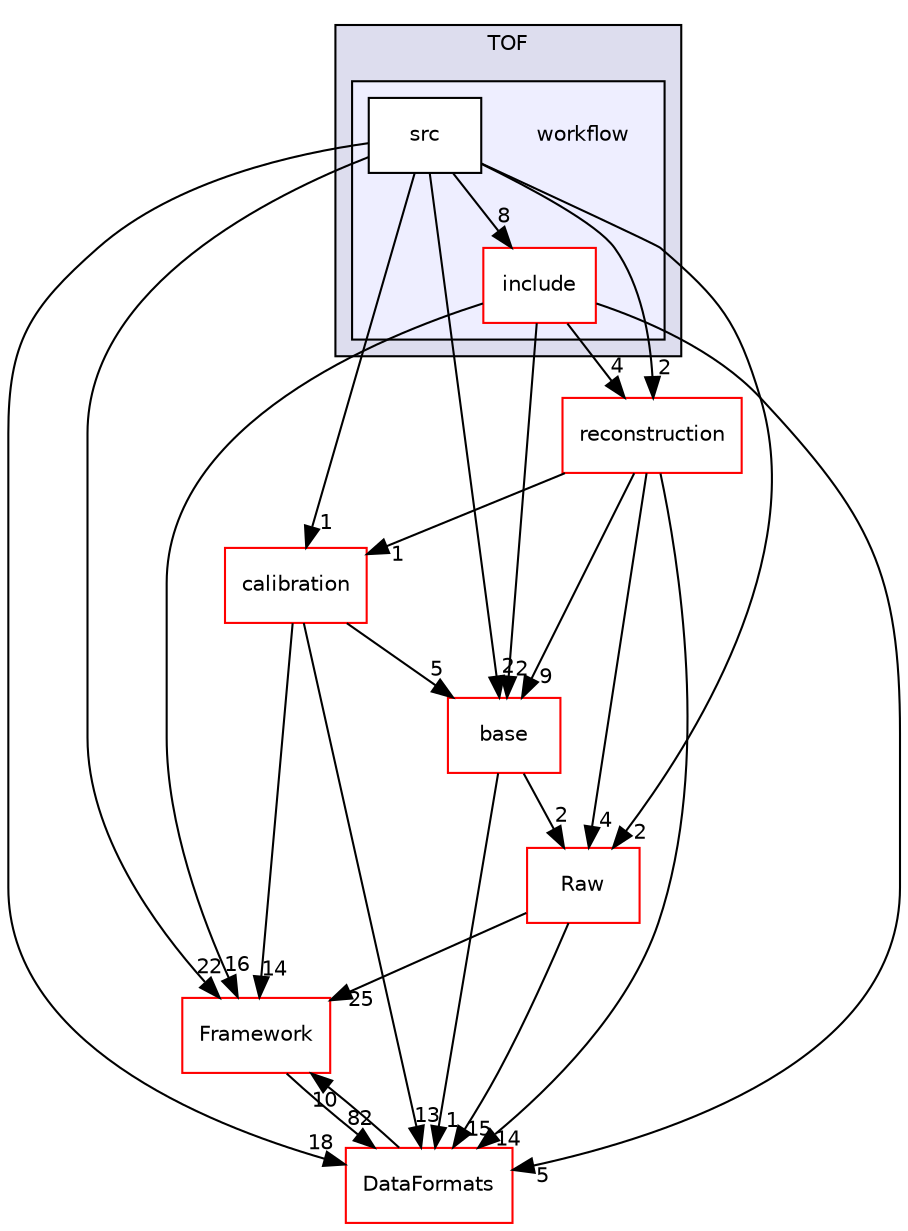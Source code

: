 digraph "/home/travis/build/AliceO2Group/AliceO2/Detectors/TOF/workflow" {
  bgcolor=transparent;
  compound=true
  node [ fontsize="10", fontname="Helvetica"];
  edge [ labelfontsize="10", labelfontname="Helvetica"];
  subgraph clusterdir_577c839d346a264df4e9e588ca2a45dd {
    graph [ bgcolor="#ddddee", pencolor="black", label="TOF" fontname="Helvetica", fontsize="10", URL="dir_577c839d346a264df4e9e588ca2a45dd.html"]
  subgraph clusterdir_f8afc936feb89e961bf89d3429577266 {
    graph [ bgcolor="#eeeeff", pencolor="black", label="" URL="dir_f8afc936feb89e961bf89d3429577266.html"];
    dir_f8afc936feb89e961bf89d3429577266 [shape=plaintext label="workflow"];
    dir_05a16b4aafcf565bf27c80a83f092bb1 [shape=box label="include" color="red" fillcolor="white" style="filled" URL="dir_05a16b4aafcf565bf27c80a83f092bb1.html"];
    dir_0950b2dc66a51d5a0388b64d5589dc1f [shape=box label="src" color="black" fillcolor="white" style="filled" URL="dir_0950b2dc66a51d5a0388b64d5589dc1f.html"];
  }
  }
  dir_7559d374f7e4089a12282edb4b89411f [shape=box label="calibration" color="red" URL="dir_7559d374f7e4089a12282edb4b89411f.html"];
  dir_0189f3ad6abecd72f822a0c3914f12b2 [shape=box label="base" color="red" URL="dir_0189f3ad6abecd72f822a0c3914f12b2.html"];
  dir_bcbb2cf9a3d3d83e5515c82071a07177 [shape=box label="Framework" color="red" URL="dir_bcbb2cf9a3d3d83e5515c82071a07177.html"];
  dir_26637d1bd82229bc9ed97f7e706be743 [shape=box label="Raw" color="red" URL="dir_26637d1bd82229bc9ed97f7e706be743.html"];
  dir_d1fec883a65fe865f3e91884d818def8 [shape=box label="reconstruction" color="red" URL="dir_d1fec883a65fe865f3e91884d818def8.html"];
  dir_2171f7ec022c5423887b07c69b2f5b48 [shape=box label="DataFormats" color="red" URL="dir_2171f7ec022c5423887b07c69b2f5b48.html"];
  dir_05a16b4aafcf565bf27c80a83f092bb1->dir_0189f3ad6abecd72f822a0c3914f12b2 [headlabel="2", labeldistance=1.5 headhref="dir_000443_000137.html"];
  dir_05a16b4aafcf565bf27c80a83f092bb1->dir_bcbb2cf9a3d3d83e5515c82071a07177 [headlabel="16", labeldistance=1.5 headhref="dir_000443_000013.html"];
  dir_05a16b4aafcf565bf27c80a83f092bb1->dir_d1fec883a65fe865f3e91884d818def8 [headlabel="4", labeldistance=1.5 headhref="dir_000443_000361.html"];
  dir_05a16b4aafcf565bf27c80a83f092bb1->dir_2171f7ec022c5423887b07c69b2f5b48 [headlabel="5", labeldistance=1.5 headhref="dir_000443_000076.html"];
  dir_7559d374f7e4089a12282edb4b89411f->dir_0189f3ad6abecd72f822a0c3914f12b2 [headlabel="5", labeldistance=1.5 headhref="dir_000578_000137.html"];
  dir_7559d374f7e4089a12282edb4b89411f->dir_bcbb2cf9a3d3d83e5515c82071a07177 [headlabel="14", labeldistance=1.5 headhref="dir_000578_000013.html"];
  dir_7559d374f7e4089a12282edb4b89411f->dir_2171f7ec022c5423887b07c69b2f5b48 [headlabel="13", labeldistance=1.5 headhref="dir_000578_000076.html"];
  dir_0189f3ad6abecd72f822a0c3914f12b2->dir_26637d1bd82229bc9ed97f7e706be743 [headlabel="2", labeldistance=1.5 headhref="dir_000137_000562.html"];
  dir_0189f3ad6abecd72f822a0c3914f12b2->dir_2171f7ec022c5423887b07c69b2f5b48 [headlabel="1", labeldistance=1.5 headhref="dir_000137_000076.html"];
  dir_bcbb2cf9a3d3d83e5515c82071a07177->dir_2171f7ec022c5423887b07c69b2f5b48 [headlabel="82", labeldistance=1.5 headhref="dir_000013_000076.html"];
  dir_0950b2dc66a51d5a0388b64d5589dc1f->dir_05a16b4aafcf565bf27c80a83f092bb1 [headlabel="8", labeldistance=1.5 headhref="dir_000445_000443.html"];
  dir_0950b2dc66a51d5a0388b64d5589dc1f->dir_7559d374f7e4089a12282edb4b89411f [headlabel="1", labeldistance=1.5 headhref="dir_000445_000578.html"];
  dir_0950b2dc66a51d5a0388b64d5589dc1f->dir_0189f3ad6abecd72f822a0c3914f12b2 [headlabel="2", labeldistance=1.5 headhref="dir_000445_000137.html"];
  dir_0950b2dc66a51d5a0388b64d5589dc1f->dir_bcbb2cf9a3d3d83e5515c82071a07177 [headlabel="22", labeldistance=1.5 headhref="dir_000445_000013.html"];
  dir_0950b2dc66a51d5a0388b64d5589dc1f->dir_26637d1bd82229bc9ed97f7e706be743 [headlabel="2", labeldistance=1.5 headhref="dir_000445_000562.html"];
  dir_0950b2dc66a51d5a0388b64d5589dc1f->dir_d1fec883a65fe865f3e91884d818def8 [headlabel="2", labeldistance=1.5 headhref="dir_000445_000361.html"];
  dir_0950b2dc66a51d5a0388b64d5589dc1f->dir_2171f7ec022c5423887b07c69b2f5b48 [headlabel="18", labeldistance=1.5 headhref="dir_000445_000076.html"];
  dir_26637d1bd82229bc9ed97f7e706be743->dir_bcbb2cf9a3d3d83e5515c82071a07177 [headlabel="25", labeldistance=1.5 headhref="dir_000562_000013.html"];
  dir_26637d1bd82229bc9ed97f7e706be743->dir_2171f7ec022c5423887b07c69b2f5b48 [headlabel="15", labeldistance=1.5 headhref="dir_000562_000076.html"];
  dir_d1fec883a65fe865f3e91884d818def8->dir_7559d374f7e4089a12282edb4b89411f [headlabel="1", labeldistance=1.5 headhref="dir_000361_000578.html"];
  dir_d1fec883a65fe865f3e91884d818def8->dir_0189f3ad6abecd72f822a0c3914f12b2 [headlabel="9", labeldistance=1.5 headhref="dir_000361_000137.html"];
  dir_d1fec883a65fe865f3e91884d818def8->dir_26637d1bd82229bc9ed97f7e706be743 [headlabel="4", labeldistance=1.5 headhref="dir_000361_000562.html"];
  dir_d1fec883a65fe865f3e91884d818def8->dir_2171f7ec022c5423887b07c69b2f5b48 [headlabel="14", labeldistance=1.5 headhref="dir_000361_000076.html"];
  dir_2171f7ec022c5423887b07c69b2f5b48->dir_bcbb2cf9a3d3d83e5515c82071a07177 [headlabel="10", labeldistance=1.5 headhref="dir_000076_000013.html"];
}
